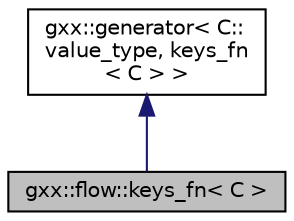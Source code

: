 digraph "gxx::flow::keys_fn&lt; C &gt;"
{
  edge [fontname="Helvetica",fontsize="10",labelfontname="Helvetica",labelfontsize="10"];
  node [fontname="Helvetica",fontsize="10",shape=record];
  Node1 [label="gxx::flow::keys_fn\< C \>",height=0.2,width=0.4,color="black", fillcolor="grey75", style="filled", fontcolor="black"];
  Node2 -> Node1 [dir="back",color="midnightblue",fontsize="10",style="solid",fontname="Helvetica"];
  Node2 [label="gxx::generator\< C::\lvalue_type, keys_fn\l\< C \> \>",height=0.2,width=0.4,color="black", fillcolor="white", style="filled",URL="$classgxx_1_1generator.html"];
}
